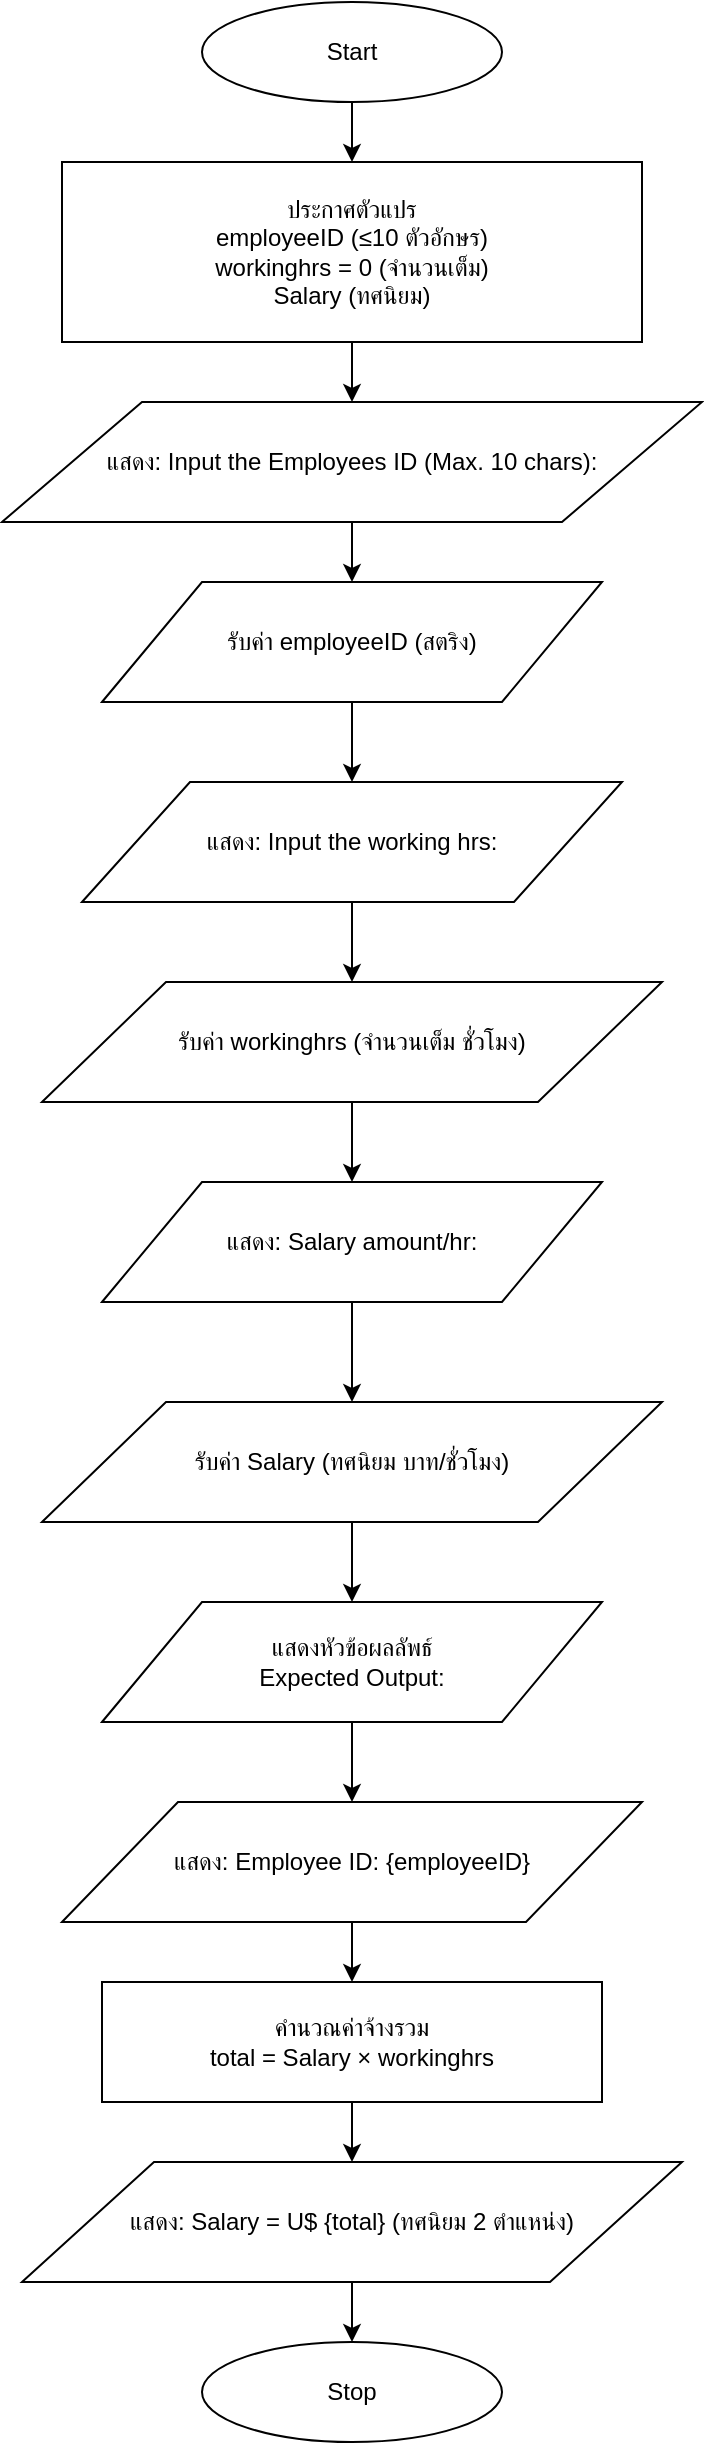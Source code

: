 <mxfile version="28.2.5">
  <diagram name="หน้า-1" id="a4StdDascq53UywL7Htl">
    <mxGraphModel grid="1" page="1" gridSize="10" guides="1" tooltips="1" connect="1" arrows="1" fold="1" pageScale="1" pageWidth="1654" pageHeight="2336" math="0" shadow="0">
      <root>
        <mxCell id="0" />
        <mxCell id="1" parent="0" />
        <mxCell id="2" value="Start" style="ellipse;whiteSpace=wrap;html=1;" vertex="1" parent="1">
          <mxGeometry x="350" y="-10" width="150" height="50" as="geometry" />
        </mxCell>
        <mxCell id="3" value="ประกาศตัวแปร&#xa;employeeID (≤10 ตัวอักษร)&#xa;workinghrs = 0 (จำนวนเต็ม)&#xa;Salary (ทศนิยม)" style="whiteSpace=wrap;html=1;" vertex="1" parent="1">
          <mxGeometry x="280" y="70" width="290" height="90" as="geometry" />
        </mxCell>
        <mxCell id="4" value="แสดง: Input the Employees ID (Max. 10 chars):" style="shape=parallelogram;perimeter=parallelogramPerimeter;whiteSpace=wrap;html=1;" vertex="1" parent="1">
          <mxGeometry x="250" y="190" width="350" height="60" as="geometry" />
        </mxCell>
        <mxCell id="5" value="รับค่า employeeID (สตริง)" style="shape=parallelogram;perimeter=parallelogramPerimeter;whiteSpace=wrap;html=1;" vertex="1" parent="1">
          <mxGeometry x="300" y="280" width="250" height="60" as="geometry" />
        </mxCell>
        <mxCell id="6" value="แสดง: Input the working hrs:" style="shape=parallelogram;perimeter=parallelogramPerimeter;whiteSpace=wrap;html=1;" vertex="1" parent="1">
          <mxGeometry x="290" y="380" width="270" height="60" as="geometry" />
        </mxCell>
        <mxCell id="7" value="รับค่า workinghrs (จำนวนเต็ม ชั่วโมง)" style="shape=parallelogram;perimeter=parallelogramPerimeter;whiteSpace=wrap;html=1;" vertex="1" parent="1">
          <mxGeometry x="270" y="480" width="310" height="60" as="geometry" />
        </mxCell>
        <mxCell id="8" value="แสดง: Salary amount/hr:" style="shape=parallelogram;perimeter=parallelogramPerimeter;whiteSpace=wrap;html=1;" vertex="1" parent="1">
          <mxGeometry x="300" y="580" width="250" height="60" as="geometry" />
        </mxCell>
        <mxCell id="9" value="รับค่า Salary (ทศนิยม บาท/ชั่วโมง)" style="shape=parallelogram;perimeter=parallelogramPerimeter;whiteSpace=wrap;html=1;" vertex="1" parent="1">
          <mxGeometry x="270" y="690" width="310" height="60" as="geometry" />
        </mxCell>
        <mxCell id="10" value="แสดงหัวข้อผลลัพธ์&#xa;Expected Output:" style="shape=parallelogram;perimeter=parallelogramPerimeter;whiteSpace=wrap;html=1;" vertex="1" parent="1">
          <mxGeometry x="300" y="790" width="250" height="60" as="geometry" />
        </mxCell>
        <mxCell id="11" value="แสดง: Employee ID: {employeeID}" style="shape=parallelogram;perimeter=parallelogramPerimeter;whiteSpace=wrap;html=1;" vertex="1" parent="1">
          <mxGeometry x="280" y="890" width="290" height="60" as="geometry" />
        </mxCell>
        <mxCell id="12" value="คำนวณค่าจ้างรวม&#xa;total = Salary × workinghrs" style="whiteSpace=wrap;html=1;" vertex="1" parent="1">
          <mxGeometry x="300" y="980" width="250" height="60" as="geometry" />
        </mxCell>
        <mxCell id="13" value="แสดง: Salary = U$ {total} (ทศนิยม 2 ตำแหน่ง)" style="shape=parallelogram;perimeter=parallelogramPerimeter;whiteSpace=wrap;html=1;" vertex="1" parent="1">
          <mxGeometry x="260" y="1070" width="330" height="60" as="geometry" />
        </mxCell>
        <mxCell id="14" value="Stop" style="ellipse;whiteSpace=wrap;html=1;" vertex="1" parent="1">
          <mxGeometry x="350" y="1160" width="150" height="50" as="geometry" />
        </mxCell>
        <mxCell id="e1" style="endArrow=classic;orthogonal=1;rounded=0;" edge="1" parent="1" source="2" target="3">
          <mxGeometry relative="1" as="geometry" />
        </mxCell>
        <mxCell id="e2" style="endArrow=classic;orthogonal=1;rounded=0;" edge="1" parent="1" source="3" target="4">
          <mxGeometry relative="1" as="geometry" />
        </mxCell>
        <mxCell id="e3" style="endArrow=classic;orthogonal=1;rounded=0;" edge="1" parent="1" source="4" target="5">
          <mxGeometry relative="1" as="geometry" />
        </mxCell>
        <mxCell id="e4" style="endArrow=classic;orthogonal=1;rounded=0;" edge="1" parent="1" source="5" target="6">
          <mxGeometry relative="1" as="geometry" />
        </mxCell>
        <mxCell id="e5" style="endArrow=classic;orthogonal=1;rounded=0;" edge="1" parent="1" source="6" target="7">
          <mxGeometry relative="1" as="geometry" />
        </mxCell>
        <mxCell id="e6" style="endArrow=classic;orthogonal=1;rounded=0;" edge="1" parent="1" source="7" target="8">
          <mxGeometry relative="1" as="geometry" />
        </mxCell>
        <mxCell id="e7" style="endArrow=classic;orthogonal=1;rounded=0;" edge="1" parent="1" source="8" target="9">
          <mxGeometry relative="1" as="geometry" />
        </mxCell>
        <mxCell id="e8" style="endArrow=classic;orthogonal=1;rounded=0;" edge="1" parent="1" source="9" target="10">
          <mxGeometry relative="1" as="geometry" />
        </mxCell>
        <mxCell id="e9" style="endArrow=classic;orthogonal=1;rounded=0;" edge="1" parent="1" source="10" target="11">
          <mxGeometry relative="1" as="geometry" />
        </mxCell>
        <mxCell id="e10" style="endArrow=classic;orthogonal=1;rounded=0;" edge="1" parent="1" source="11" target="12">
          <mxGeometry relative="1" as="geometry" />
        </mxCell>
        <mxCell id="e11" style="endArrow=classic;orthogonal=1;rounded=0;" edge="1" parent="1" source="12" target="13">
          <mxGeometry relative="1" as="geometry" />
        </mxCell>
        <mxCell id="e12" style="endArrow=classic;orthogonal=1;rounded=0;" edge="1" parent="1" source="13" target="14">
          <mxGeometry relative="1" as="geometry" />
        </mxCell>
      </root>
    </mxGraphModel>
  </diagram>
</mxfile>

